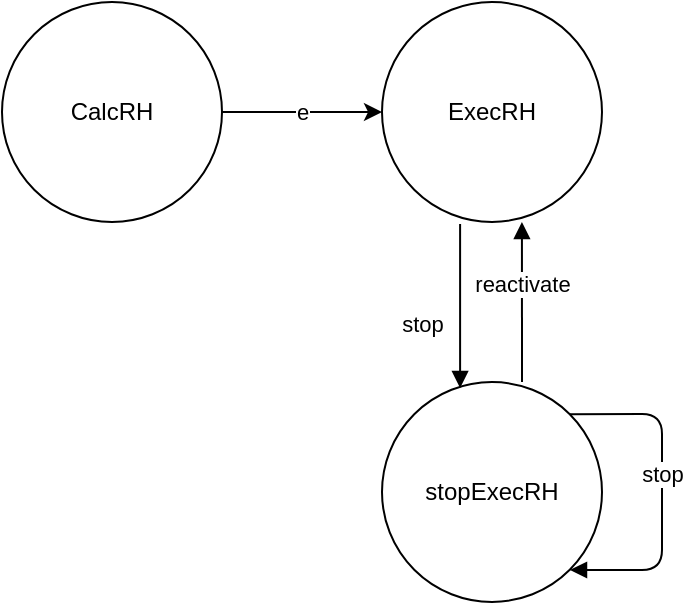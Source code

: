 <mxfile version="11.3.0" type="device" pages="1"><diagram id="vLMR4dYtW9EkeAlT-6e7" name="Page-1"><mxGraphModel dx="854" dy="504" grid="1" gridSize="10" guides="1" tooltips="1" connect="1" arrows="1" fold="1" page="1" pageScale="1" pageWidth="827" pageHeight="1169" math="0" shadow="0"><root><mxCell id="0"/><mxCell id="1" parent="0"/><mxCell id="HgCMxrYppSJoxH7V-jOR-2" value="e" style="edgeStyle=orthogonalEdgeStyle;rounded=0;orthogonalLoop=1;jettySize=auto;html=1;" edge="1" parent="1" source="HgCMxrYppSJoxH7V-jOR-3" target="HgCMxrYppSJoxH7V-jOR-5"><mxGeometry relative="1" as="geometry"/></mxCell><mxCell id="HgCMxrYppSJoxH7V-jOR-3" value="CalcRH" style="ellipse;whiteSpace=wrap;html=1;" vertex="1" parent="1"><mxGeometry x="40" y="80" width="110" height="110" as="geometry"/></mxCell><mxCell id="HgCMxrYppSJoxH7V-jOR-5" value="ExecRH" style="ellipse;whiteSpace=wrap;html=1;" vertex="1" parent="1"><mxGeometry x="230" y="80" width="110" height="110" as="geometry"/></mxCell><mxCell id="HgCMxrYppSJoxH7V-jOR-14" value="stopExecRH" style="ellipse;whiteSpace=wrap;html=1;" vertex="1" parent="1"><mxGeometry x="230" y="270" width="110" height="110" as="geometry"/></mxCell><mxCell id="HgCMxrYppSJoxH7V-jOR-17" value="stop" style="html=1;verticalAlign=bottom;endArrow=block;exitX=0.355;exitY=1.009;exitDx=0;exitDy=0;exitPerimeter=0;entryX=0.355;entryY=0.027;entryDx=0;entryDy=0;entryPerimeter=0;" edge="1" parent="1" source="HgCMxrYppSJoxH7V-jOR-5" target="HgCMxrYppSJoxH7V-jOR-14"><mxGeometry x="0.44" y="-19" width="80" relative="1" as="geometry"><mxPoint x="170" y="270" as="sourcePoint"/><mxPoint x="250" y="270" as="targetPoint"/><mxPoint as="offset"/></mxGeometry></mxCell><mxCell id="HgCMxrYppSJoxH7V-jOR-18" value="reactivate" style="html=1;verticalAlign=bottom;endArrow=block;entryX=0.636;entryY=1;entryDx=0;entryDy=0;entryPerimeter=0;" edge="1" parent="1" target="HgCMxrYppSJoxH7V-jOR-5"><mxGeometry width="80" relative="1" as="geometry"><mxPoint x="300" y="270" as="sourcePoint"/><mxPoint x="380" y="270" as="targetPoint"/></mxGeometry></mxCell><mxCell id="HgCMxrYppSJoxH7V-jOR-19" value="stop" style="html=1;verticalAlign=bottom;endArrow=block;exitX=1;exitY=0;exitDx=0;exitDy=0;" edge="1" parent="1" source="HgCMxrYppSJoxH7V-jOR-14"><mxGeometry width="80" relative="1" as="geometry"><mxPoint x="250" y="400" as="sourcePoint"/><mxPoint x="324" y="364" as="targetPoint"/><Array as="points"><mxPoint x="370" y="286"/><mxPoint x="370" y="364"/></Array></mxGeometry></mxCell></root></mxGraphModel></diagram></mxfile>